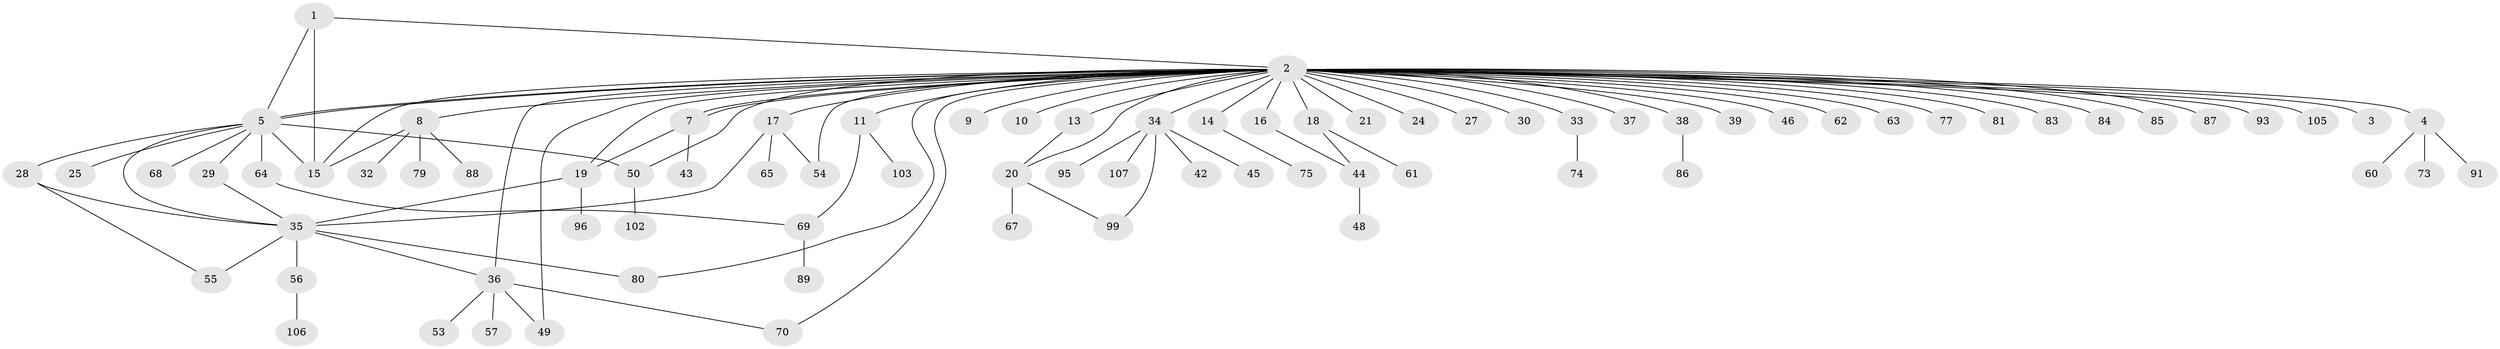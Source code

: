 // original degree distribution, {3: 0.11214953271028037, 47: 0.009345794392523364, 2: 0.2336448598130841, 5: 0.009345794392523364, 10: 0.009345794392523364, 1: 0.5233644859813084, 4: 0.06542056074766354, 6: 0.018691588785046728, 7: 0.018691588785046728}
// Generated by graph-tools (version 1.1) at 2025/41/03/06/25 10:41:49]
// undirected, 80 vertices, 101 edges
graph export_dot {
graph [start="1"]
  node [color=gray90,style=filled];
  1 [super="+66"];
  2 [super="+6"];
  3 [super="+58"];
  4 [super="+12"];
  5 [super="+26"];
  7 [super="+98"];
  8 [super="+78"];
  9;
  10;
  11 [super="+22"];
  13;
  14 [super="+47"];
  15 [super="+94"];
  16 [super="+59"];
  17 [super="+23"];
  18;
  19 [super="+90"];
  20 [super="+31"];
  21;
  24;
  25;
  27;
  28;
  29;
  30;
  32;
  33 [super="+40"];
  34 [super="+41"];
  35 [super="+52"];
  36 [super="+51"];
  37 [super="+71"];
  38;
  39;
  42;
  43;
  44 [super="+72"];
  45;
  46;
  48;
  49 [super="+76"];
  50 [super="+100"];
  53;
  54;
  55;
  56;
  57 [super="+82"];
  60;
  61;
  62 [super="+104"];
  63;
  64;
  65;
  67;
  68;
  69 [super="+97"];
  70;
  73;
  74;
  75;
  77;
  79;
  80;
  81;
  83;
  84;
  85;
  86;
  87;
  88;
  89 [super="+92"];
  91;
  93;
  95;
  96;
  99 [super="+101"];
  102;
  103;
  105;
  106;
  107;
  1 -- 2;
  1 -- 5;
  1 -- 15;
  2 -- 3;
  2 -- 4;
  2 -- 5;
  2 -- 5;
  2 -- 7;
  2 -- 7;
  2 -- 8;
  2 -- 9;
  2 -- 10;
  2 -- 11;
  2 -- 13;
  2 -- 14;
  2 -- 15;
  2 -- 16;
  2 -- 17;
  2 -- 18;
  2 -- 19;
  2 -- 20;
  2 -- 21;
  2 -- 24;
  2 -- 27;
  2 -- 30;
  2 -- 33;
  2 -- 34;
  2 -- 36;
  2 -- 37 [weight=2];
  2 -- 38;
  2 -- 39;
  2 -- 46;
  2 -- 49;
  2 -- 50;
  2 -- 54;
  2 -- 62;
  2 -- 63;
  2 -- 70;
  2 -- 77;
  2 -- 80;
  2 -- 81;
  2 -- 83;
  2 -- 84;
  2 -- 85;
  2 -- 87;
  2 -- 93;
  2 -- 105;
  4 -- 60;
  4 -- 73;
  4 -- 91;
  5 -- 15;
  5 -- 25;
  5 -- 28;
  5 -- 50;
  5 -- 64;
  5 -- 68;
  5 -- 29;
  5 -- 35;
  7 -- 43;
  7 -- 19;
  8 -- 15;
  8 -- 32;
  8 -- 79;
  8 -- 88;
  11 -- 69;
  11 -- 103;
  13 -- 20;
  14 -- 75;
  16 -- 44;
  17 -- 54;
  17 -- 65;
  17 -- 35;
  18 -- 44;
  18 -- 61;
  19 -- 35;
  19 -- 96;
  20 -- 67;
  20 -- 99;
  28 -- 55;
  28 -- 35;
  29 -- 35;
  33 -- 74;
  34 -- 42;
  34 -- 45;
  34 -- 95;
  34 -- 107;
  34 -- 99;
  35 -- 55;
  35 -- 56;
  35 -- 80;
  35 -- 36;
  36 -- 49;
  36 -- 53;
  36 -- 57;
  36 -- 70;
  38 -- 86;
  44 -- 48;
  50 -- 102;
  56 -- 106;
  64 -- 69;
  69 -- 89;
}

